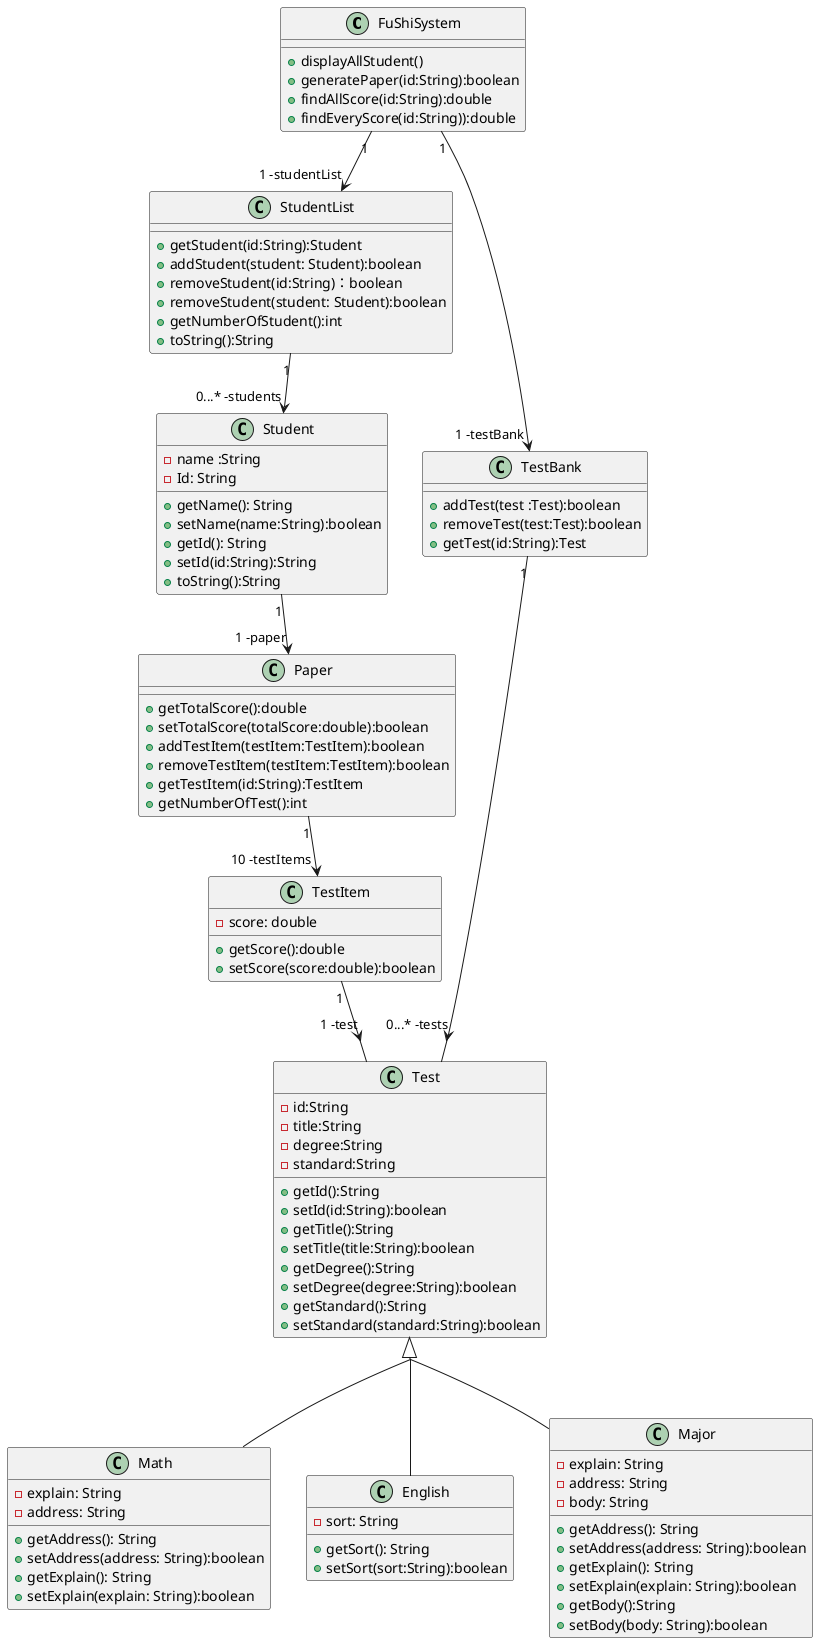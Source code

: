 
@startuml
skinparam groupInheritance 2

class FuShiSystem
class StudentList
class Student
class Paper
class TestBank
class Test
class TestItem
class Math
class English
class Major

Test <|-- Math
Test <|-- English
Test <|--Major

TestBank "1" --> "0...* -tests" Test
TestItem "1" --> "1 -test" Test
Paper "1" --> "10 -testItems" TestItem

Student "1" --> "1 -paper" Paper
StudentList "1" --> "0...* -students" Student

FuShiSystem "1" --> "1 -studentList" StudentList
FuShiSystem "1" --> "1 -testBank" TestBank

class Math {
-explain: String
-address: String

+getAddress(): String
+setAddress(address: String):boolean
+getExplain(): String
+setExplain(explain: String):boolean
}

class English {
-sort: String

+getSort(): String
+setSort(sort:String):boolean

}

class Major {
-explain: String
-address: String
-body: String

+getAddress(): String
+setAddress(address: String):boolean
+getExplain(): String
+setExplain(explain: String):boolean
+getBody():String
+setBody(body: String):boolean
}

class Test {
-id:String
-title:String
-degree:String
-standard:String

+getId():String
+setId(id:String):boolean
+getTitle():String
+setTitle(title:String):boolean
+getDegree():String
+setDegree(degree:String):boolean
+getStandard():String
+setStandard(standard:String):boolean

}

class TestItem {
-score: double

+getScore():double
+setScore(score:double):boolean
}

class TestBank {

+addTest(test :Test):boolean
+removeTest(test:Test):boolean
+getTest(id:String):Test

}

class Paper {

+getTotalScore():double
+setTotalScore(totalScore:double):boolean
+addTestItem(testItem:TestItem):boolean
+removeTestItem(testItem:TestItem):boolean
+getTestItem(id:String):TestItem
+getNumberOfTest():int

}

class Student {
-name :String
-Id: String

+getName(): String
+setName(name:String):boolean
+getId(): String
+setId(id:String):String
+toString():String
}

class StudentList {

+getStudent(id:String):Student
+addStudent(student: Student):boolean
+removeStudent(id:String)：boolean
+removeStudent(student: Student):boolean
+getNumberOfStudent():int
+toString():String
}

class FuShiSystem {

+displayAllStudent()
+generatePaper(id:String):boolean
+findAllScore(id:String):double
+findEveryScore(id:String)):double

}


@enduml